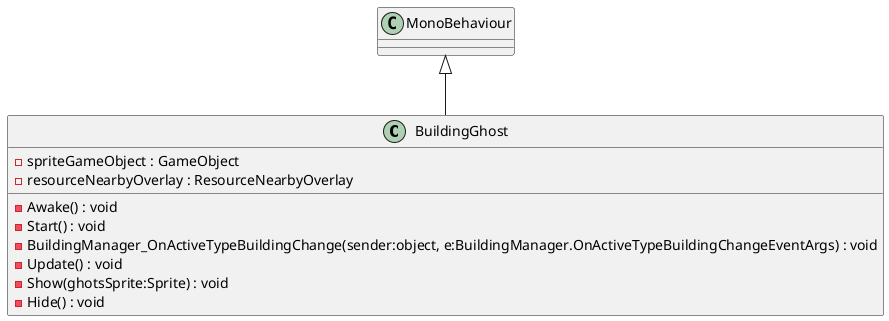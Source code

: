 @startuml
class BuildingGhost {
    - spriteGameObject : GameObject
    - resourceNearbyOverlay : ResourceNearbyOverlay
    - Awake() : void
    - Start() : void
    - BuildingManager_OnActiveTypeBuildingChange(sender:object, e:BuildingManager.OnActiveTypeBuildingChangeEventArgs) : void
    - Update() : void
    - Show(ghotsSprite:Sprite) : void
    - Hide() : void
}
MonoBehaviour <|-- BuildingGhost
@enduml
